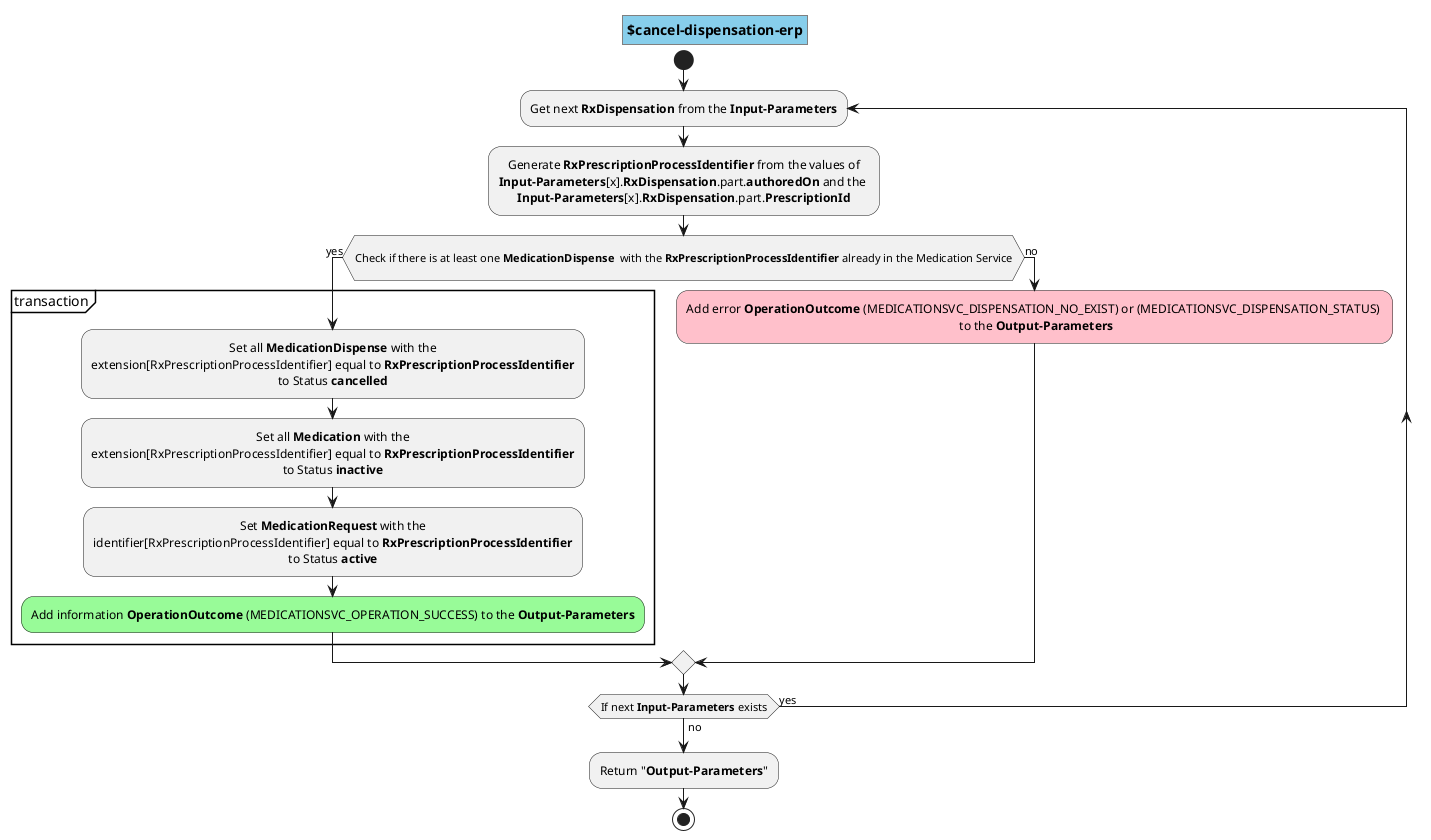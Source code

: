 @startuml operation.cancel-dispensation-erp
skinparam defaultTextAlignment center
skinparam title {
  backgroundColor SkyBlue
  borderColor Gray
} 
title $cancel-dispensation-erp

start


  repeat:Get next <b>RxDispensation</b> from the <b>Input-Parameters</b>;

    :Generate <b>RxPrescriptionProcessIdentifier</b> from the values of 
    <b>Input-Parameters</b>[x].<b>RxDispensation</b>.part.<b>authoredOn</b> and the 
    <b>Input-Parameters</b>[x].<b>RxDispensation</b>.part.<b>PrescriptionId</b>;

    if(\rCheck if there is at least one <b>MedicationDispense </b> with the <b>RxPrescriptionProcessIdentifier</b> already in the Medication Service\r) then (yes)

      partition transaction {

        :Set all <b>MedicationDispense</b> with the 
        extension[RxPrescriptionProcessIdentifier] equal to <b>RxPrescriptionProcessIdentifier</b>
        to Status <b>cancelled</b>;

        :Set all <b>Medication</b> with the 
        extension[RxPrescriptionProcessIdentifier] equal to <b>RxPrescriptionProcessIdentifier</b>
        to Status <b>inactive</b>;

        :Set <b>MedicationRequest</b> with the 
        identifier[RxPrescriptionProcessIdentifier] equal to <b>RxPrescriptionProcessIdentifier</b>
        to Status <b>active</b>;

        #PaleGreen:Add information <b>OperationOutcome</b> (MEDICATIONSVC_OPERATION_SUCCESS) to the <b>Output-Parameters</b>;

      }

    else (no)

      #Pink:Add error <b>OperationOutcome</b> (MEDICATIONSVC_DISPENSATION_NO_EXIST) or (MEDICATIONSVC_DISPENSATION_STATUS) \n to the <b>Output-Parameters</b>; 

    endif

  repeat while (If next <b>Input-Parameters</b> exists) is (yes) not (no)

:Return "<b>Output-Parameters</b>";
stop
@enduml
